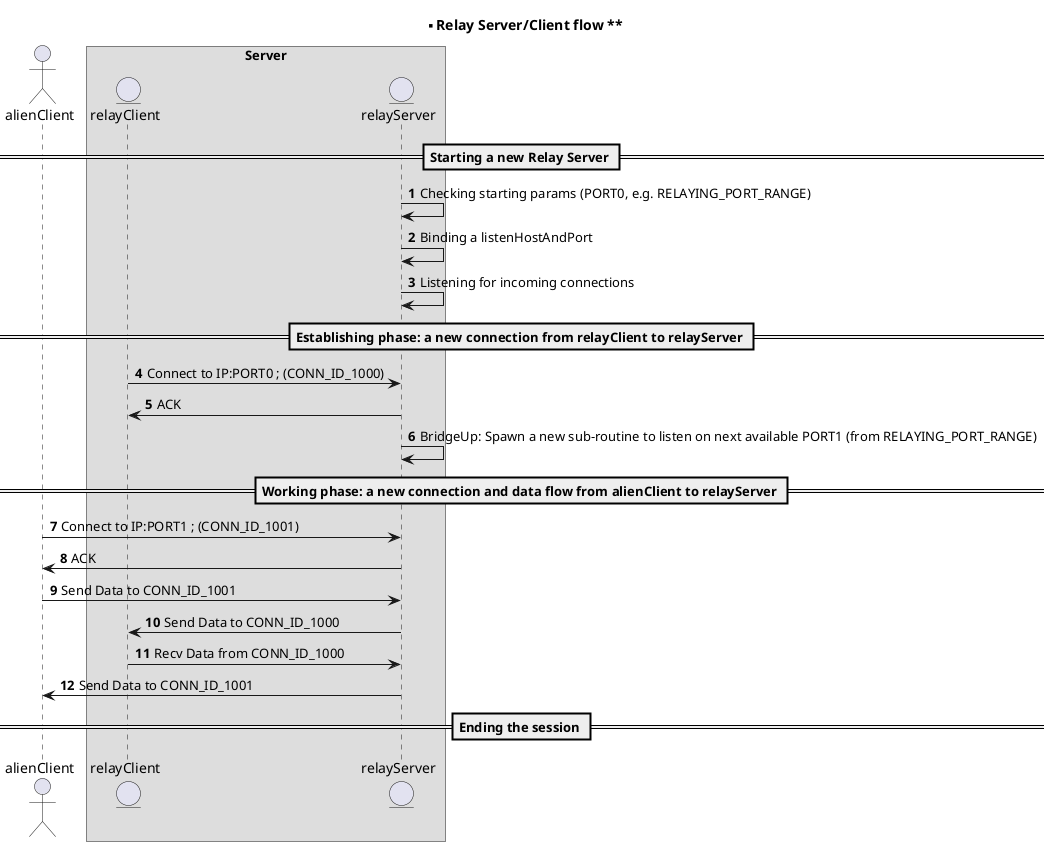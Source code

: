 @startuml

title ** Relay Server/Client flow **

actor alienClient
box "Server"
    entity relayClient
    entity relayServer
end box

autonumber

== Starting a new Relay Server ==

relayServer	    ->	  relayServer       :	Checking starting params (PORT0, e.g. RELAYING_PORT_RANGE)
relayServer	    ->	  relayServer       :	Binding a listenHostAndPort
relayServer	    ->	  relayServer       :	Listening for incoming connections

== Establishing phase: a new connection from relayClient to relayServer ==

relayClient	    ->	  relayServer  :	Connect to IP:PORT0 ; (CONN_ID_1000)
relayClient	    <-	  relayServer  :	ACK
relayServer	    ->	  relayServer  :	BridgeUp: Spawn a new sub-routine to listen on next available PORT1 (from RELAYING_PORT_RANGE)

== Working phase: a new connection and data flow from alienClient to relayServer ==

alienClient	    ->	  relayServer  :	Connect to IP:PORT1 ; (CONN_ID_1001)
alienClient	    <-	  relayServer  :	ACK
alienClient	    ->	  relayServer  :	Send Data to CONN_ID_1001
relayClient	    <-	  relayServer  :	Send Data to CONN_ID_1000
relayClient	    ->	  relayServer  :	Recv Data from CONN_ID_1000
alienClient	    <-	  relayServer  :	Send Data to CONN_ID_1001

== Ending the session ==

@enduml

